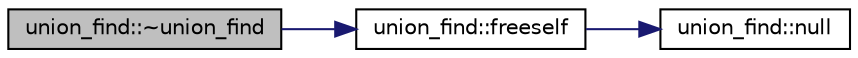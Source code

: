 digraph "union_find::~union_find"
{
  edge [fontname="Helvetica",fontsize="10",labelfontname="Helvetica",labelfontsize="10"];
  node [fontname="Helvetica",fontsize="10",shape=record];
  rankdir="LR";
  Node2 [label="union_find::~union_find",height=0.2,width=0.4,color="black", fillcolor="grey75", style="filled", fontcolor="black"];
  Node2 -> Node3 [color="midnightblue",fontsize="10",style="solid",fontname="Helvetica"];
  Node3 [label="union_find::freeself",height=0.2,width=0.4,color="black", fillcolor="white", style="filled",URL="$d1/dfb/classunion__find.html#affeea0e4bdd8536f6fde8a52d19b5214"];
  Node3 -> Node4 [color="midnightblue",fontsize="10",style="solid",fontname="Helvetica"];
  Node4 [label="union_find::null",height=0.2,width=0.4,color="black", fillcolor="white", style="filled",URL="$d1/dfb/classunion__find.html#a465f199e41e130e6de65c429cda3cb18"];
}
